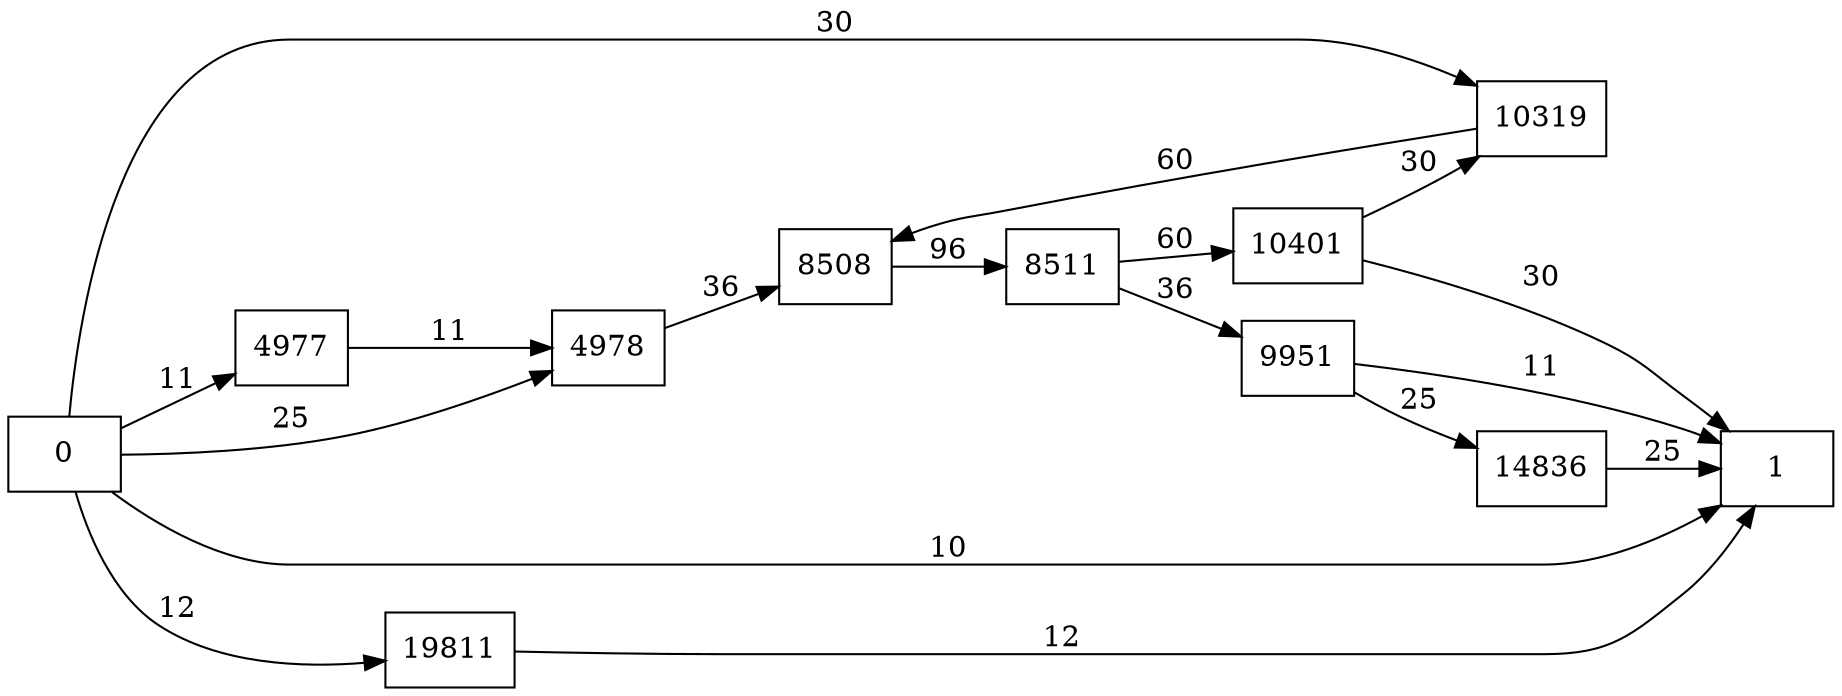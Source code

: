 digraph {
	graph [rankdir=LR]
	node [shape=rectangle]
	4977 -> 4978 [label=11]
	4978 -> 8508 [label=36]
	8508 -> 8511 [label=96]
	8511 -> 9951 [label=36]
	8511 -> 10401 [label=60]
	9951 -> 14836 [label=25]
	9951 -> 1 [label=11]
	10319 -> 8508 [label=60]
	10401 -> 10319 [label=30]
	10401 -> 1 [label=30]
	14836 -> 1 [label=25]
	19811 -> 1 [label=12]
	0 -> 4977 [label=11]
	0 -> 4978 [label=25]
	0 -> 1 [label=10]
	0 -> 10319 [label=30]
	0 -> 19811 [label=12]
}
